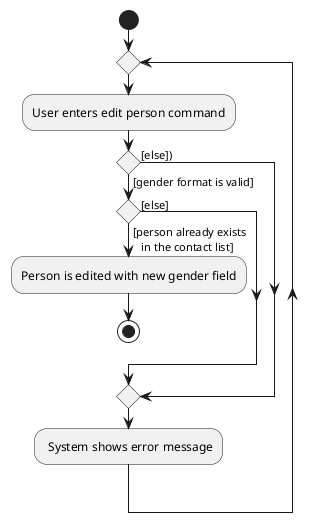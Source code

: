 @startuml
start
repeat
:User enters edit person command;
  if () then ([gender format is valid])
    if () then ([person already exists
   in the contact list])
      :Person is edited with new gender field;
      stop
    else ([else])
    endif
  else ([else]))
  endif
: System shows error message;
repeat while;
@enduml

